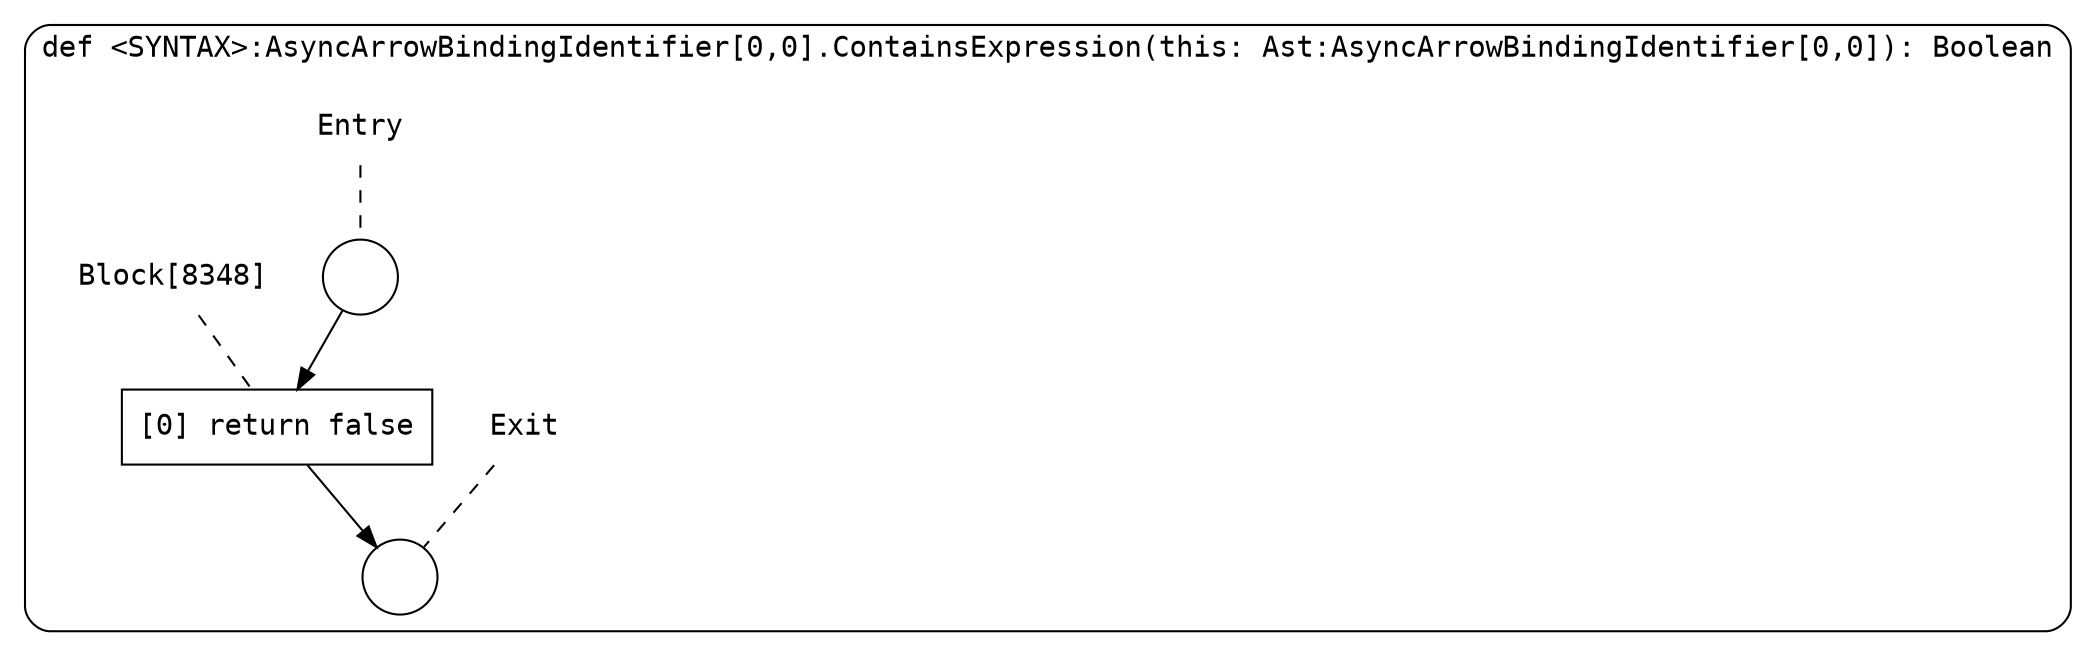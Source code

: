 digraph {
  graph [fontname = "Consolas"]
  node [fontname = "Consolas"]
  edge [fontname = "Consolas"]
  subgraph cluster1536 {
    label = "def <SYNTAX>:AsyncArrowBindingIdentifier[0,0].ContainsExpression(this: Ast:AsyncArrowBindingIdentifier[0,0]): Boolean"
    style = rounded
    cluster1536_entry_name [shape=none, label=<<font color="black">Entry</font>>]
    cluster1536_entry_name -> cluster1536_entry [arrowhead=none, color="black", style=dashed]
    cluster1536_entry [shape=circle label=" " color="black" fillcolor="white" style=filled]
    cluster1536_entry -> node8348 [color="black"]
    cluster1536_exit_name [shape=none, label=<<font color="black">Exit</font>>]
    cluster1536_exit_name -> cluster1536_exit [arrowhead=none, color="black", style=dashed]
    cluster1536_exit [shape=circle label=" " color="black" fillcolor="white" style=filled]
    node8348_name [shape=none, label=<<font color="black">Block[8348]</font>>]
    node8348_name -> node8348 [arrowhead=none, color="black", style=dashed]
    node8348 [shape=box, label=<<font color="black">[0] return false<BR ALIGN="LEFT"/></font>> color="black" fillcolor="white", style=filled]
    node8348 -> cluster1536_exit [color="black"]
  }
}